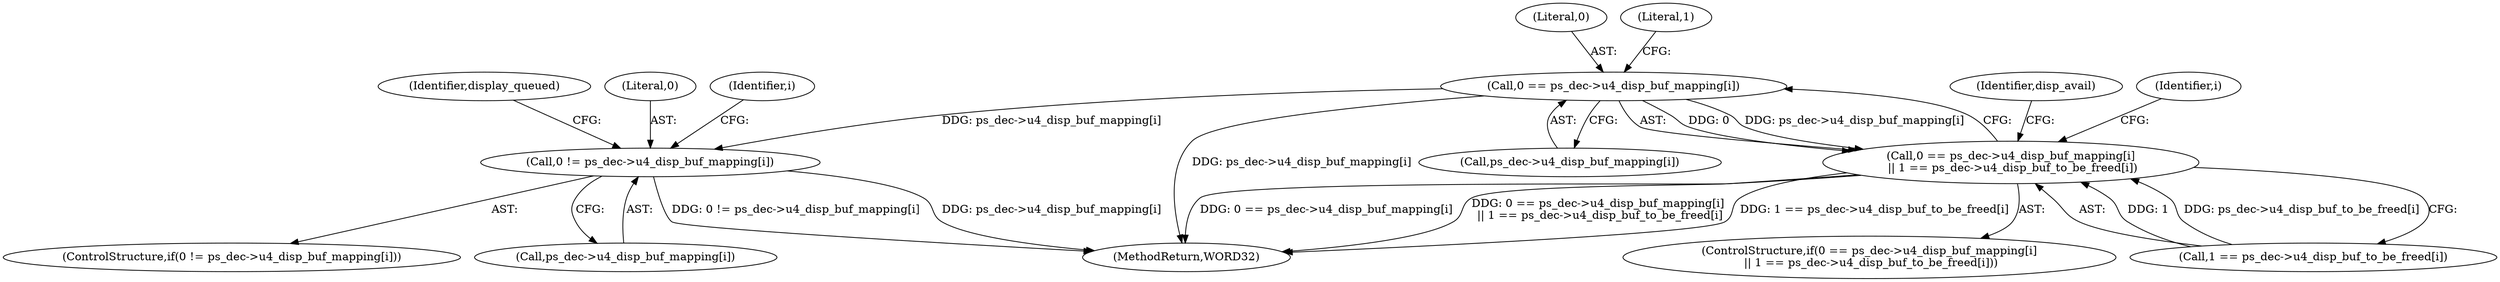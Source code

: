 digraph "0_Android_33ef7de9ddc8ea7eb9cbc440d1cf89957a0c267b@pointer" {
"1000569" [label="(Call,0 == ps_dec->u4_disp_buf_mapping[i])"];
"1000568" [label="(Call,0 == ps_dec->u4_disp_buf_mapping[i]\n || 1 == ps_dec->u4_disp_buf_to_be_freed[i])"];
"1000644" [label="(Call,0 != ps_dec->u4_disp_buf_mapping[i])"];
"1002189" [label="(MethodReturn,WORD32)"];
"1000576" [label="(Call,1 == ps_dec->u4_disp_buf_to_be_freed[i])"];
"1000570" [label="(Literal,0)"];
"1000565" [label="(Identifier,i)"];
"1000567" [label="(ControlStructure,if(0 == ps_dec->u4_disp_buf_mapping[i]\n || 1 == ps_dec->u4_disp_buf_to_be_freed[i]))"];
"1000645" [label="(Literal,0)"];
"1000644" [label="(Call,0 != ps_dec->u4_disp_buf_mapping[i])"];
"1000641" [label="(Identifier,i)"];
"1000569" [label="(Call,0 == ps_dec->u4_disp_buf_mapping[i])"];
"1000653" [label="(Identifier,display_queued)"];
"1000577" [label="(Literal,1)"];
"1000585" [label="(Identifier,disp_avail)"];
"1000643" [label="(ControlStructure,if(0 != ps_dec->u4_disp_buf_mapping[i]))"];
"1000571" [label="(Call,ps_dec->u4_disp_buf_mapping[i])"];
"1000568" [label="(Call,0 == ps_dec->u4_disp_buf_mapping[i]\n || 1 == ps_dec->u4_disp_buf_to_be_freed[i])"];
"1000646" [label="(Call,ps_dec->u4_disp_buf_mapping[i])"];
"1000569" -> "1000568"  [label="AST: "];
"1000569" -> "1000571"  [label="CFG: "];
"1000570" -> "1000569"  [label="AST: "];
"1000571" -> "1000569"  [label="AST: "];
"1000577" -> "1000569"  [label="CFG: "];
"1000568" -> "1000569"  [label="CFG: "];
"1000569" -> "1002189"  [label="DDG: ps_dec->u4_disp_buf_mapping[i]"];
"1000569" -> "1000568"  [label="DDG: 0"];
"1000569" -> "1000568"  [label="DDG: ps_dec->u4_disp_buf_mapping[i]"];
"1000569" -> "1000644"  [label="DDG: ps_dec->u4_disp_buf_mapping[i]"];
"1000568" -> "1000567"  [label="AST: "];
"1000568" -> "1000576"  [label="CFG: "];
"1000576" -> "1000568"  [label="AST: "];
"1000585" -> "1000568"  [label="CFG: "];
"1000565" -> "1000568"  [label="CFG: "];
"1000568" -> "1002189"  [label="DDG: 0 == ps_dec->u4_disp_buf_mapping[i]"];
"1000568" -> "1002189"  [label="DDG: 0 == ps_dec->u4_disp_buf_mapping[i]\n || 1 == ps_dec->u4_disp_buf_to_be_freed[i]"];
"1000568" -> "1002189"  [label="DDG: 1 == ps_dec->u4_disp_buf_to_be_freed[i]"];
"1000576" -> "1000568"  [label="DDG: 1"];
"1000576" -> "1000568"  [label="DDG: ps_dec->u4_disp_buf_to_be_freed[i]"];
"1000644" -> "1000643"  [label="AST: "];
"1000644" -> "1000646"  [label="CFG: "];
"1000645" -> "1000644"  [label="AST: "];
"1000646" -> "1000644"  [label="AST: "];
"1000653" -> "1000644"  [label="CFG: "];
"1000641" -> "1000644"  [label="CFG: "];
"1000644" -> "1002189"  [label="DDG: ps_dec->u4_disp_buf_mapping[i]"];
"1000644" -> "1002189"  [label="DDG: 0 != ps_dec->u4_disp_buf_mapping[i]"];
}
